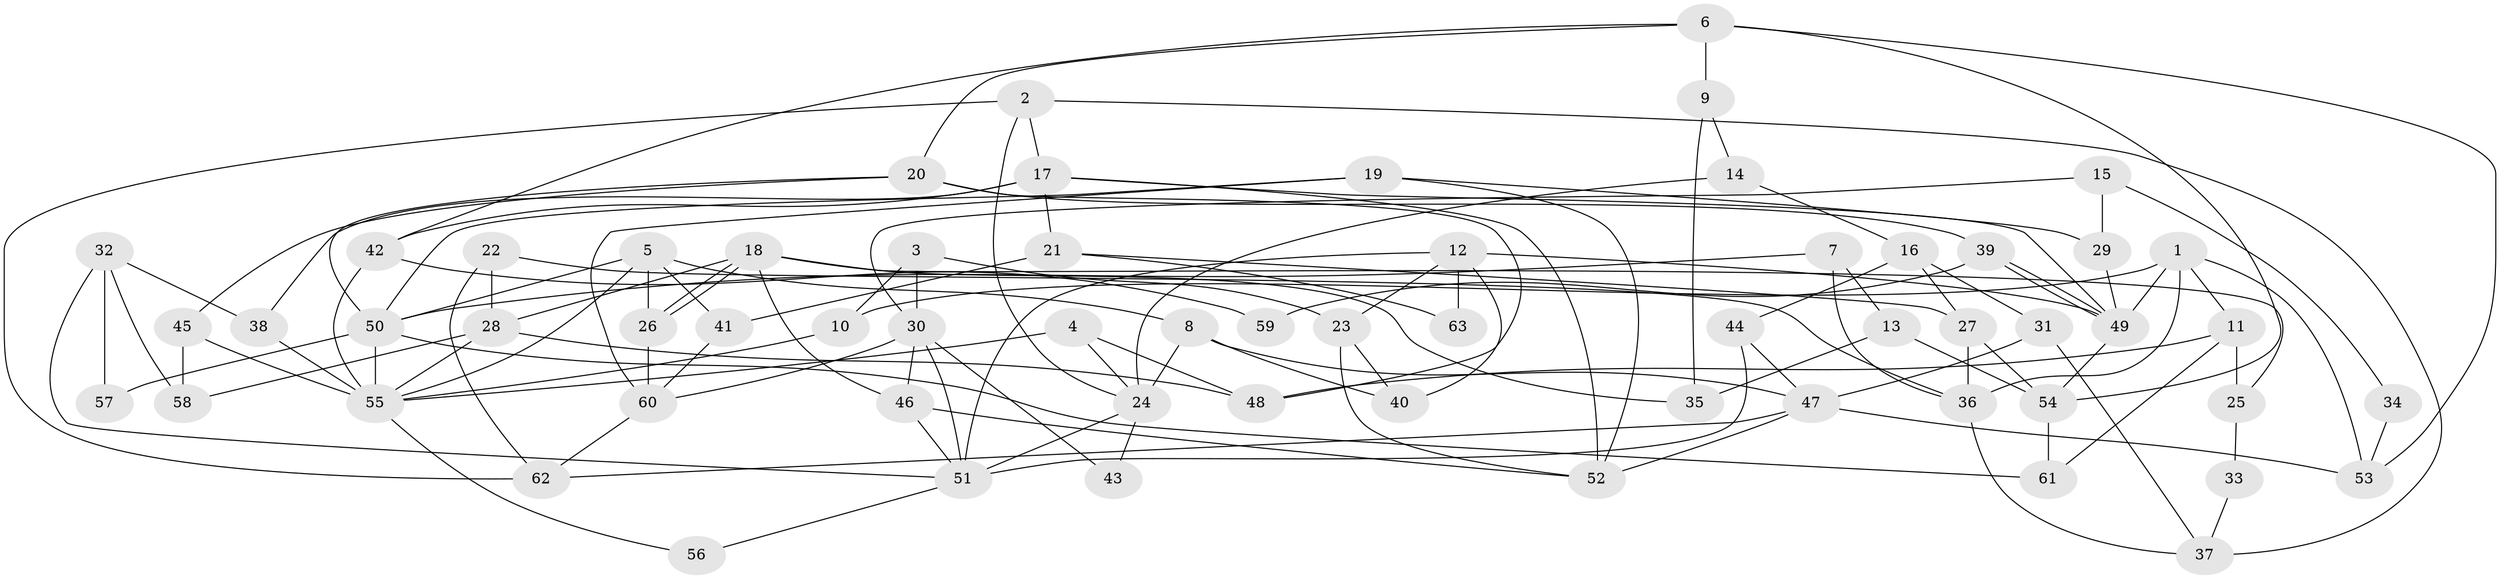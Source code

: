 // Generated by graph-tools (version 1.1) at 2025/26/03/09/25 03:26:15]
// undirected, 63 vertices, 126 edges
graph export_dot {
graph [start="1"]
  node [color=gray90,style=filled];
  1;
  2;
  3;
  4;
  5;
  6;
  7;
  8;
  9;
  10;
  11;
  12;
  13;
  14;
  15;
  16;
  17;
  18;
  19;
  20;
  21;
  22;
  23;
  24;
  25;
  26;
  27;
  28;
  29;
  30;
  31;
  32;
  33;
  34;
  35;
  36;
  37;
  38;
  39;
  40;
  41;
  42;
  43;
  44;
  45;
  46;
  47;
  48;
  49;
  50;
  51;
  52;
  53;
  54;
  55;
  56;
  57;
  58;
  59;
  60;
  61;
  62;
  63;
  1 -- 49;
  1 -- 11;
  1 -- 10;
  1 -- 36;
  1 -- 53;
  2 -- 24;
  2 -- 37;
  2 -- 17;
  2 -- 62;
  3 -- 10;
  3 -- 23;
  3 -- 30;
  4 -- 24;
  4 -- 48;
  4 -- 55;
  5 -- 26;
  5 -- 55;
  5 -- 8;
  5 -- 41;
  5 -- 50;
  6 -- 53;
  6 -- 54;
  6 -- 9;
  6 -- 20;
  6 -- 42;
  7 -- 36;
  7 -- 50;
  7 -- 13;
  8 -- 47;
  8 -- 24;
  8 -- 40;
  9 -- 35;
  9 -- 14;
  10 -- 55;
  11 -- 61;
  11 -- 48;
  11 -- 25;
  12 -- 23;
  12 -- 49;
  12 -- 40;
  12 -- 51;
  12 -- 63;
  13 -- 54;
  13 -- 35;
  14 -- 24;
  14 -- 16;
  15 -- 30;
  15 -- 29;
  15 -- 34;
  16 -- 27;
  16 -- 31;
  16 -- 44;
  17 -- 42;
  17 -- 21;
  17 -- 38;
  17 -- 49;
  17 -- 52;
  18 -- 46;
  18 -- 26;
  18 -- 26;
  18 -- 25;
  18 -- 28;
  18 -- 35;
  19 -- 52;
  19 -- 50;
  19 -- 29;
  19 -- 60;
  20 -- 50;
  20 -- 39;
  20 -- 45;
  20 -- 48;
  21 -- 41;
  21 -- 27;
  21 -- 63;
  22 -- 28;
  22 -- 62;
  22 -- 36;
  23 -- 52;
  23 -- 40;
  24 -- 51;
  24 -- 43;
  25 -- 33;
  26 -- 60;
  27 -- 36;
  27 -- 54;
  28 -- 58;
  28 -- 48;
  28 -- 55;
  29 -- 49;
  30 -- 46;
  30 -- 43;
  30 -- 51;
  30 -- 60;
  31 -- 47;
  31 -- 37;
  32 -- 38;
  32 -- 51;
  32 -- 57;
  32 -- 58;
  33 -- 37;
  34 -- 53;
  36 -- 37;
  38 -- 55;
  39 -- 49;
  39 -- 49;
  39 -- 59;
  41 -- 60;
  42 -- 55;
  42 -- 59;
  44 -- 51;
  44 -- 47;
  45 -- 55;
  45 -- 58;
  46 -- 51;
  46 -- 52;
  47 -- 62;
  47 -- 52;
  47 -- 53;
  49 -- 54;
  50 -- 55;
  50 -- 57;
  50 -- 61;
  51 -- 56;
  54 -- 61;
  55 -- 56;
  60 -- 62;
}
